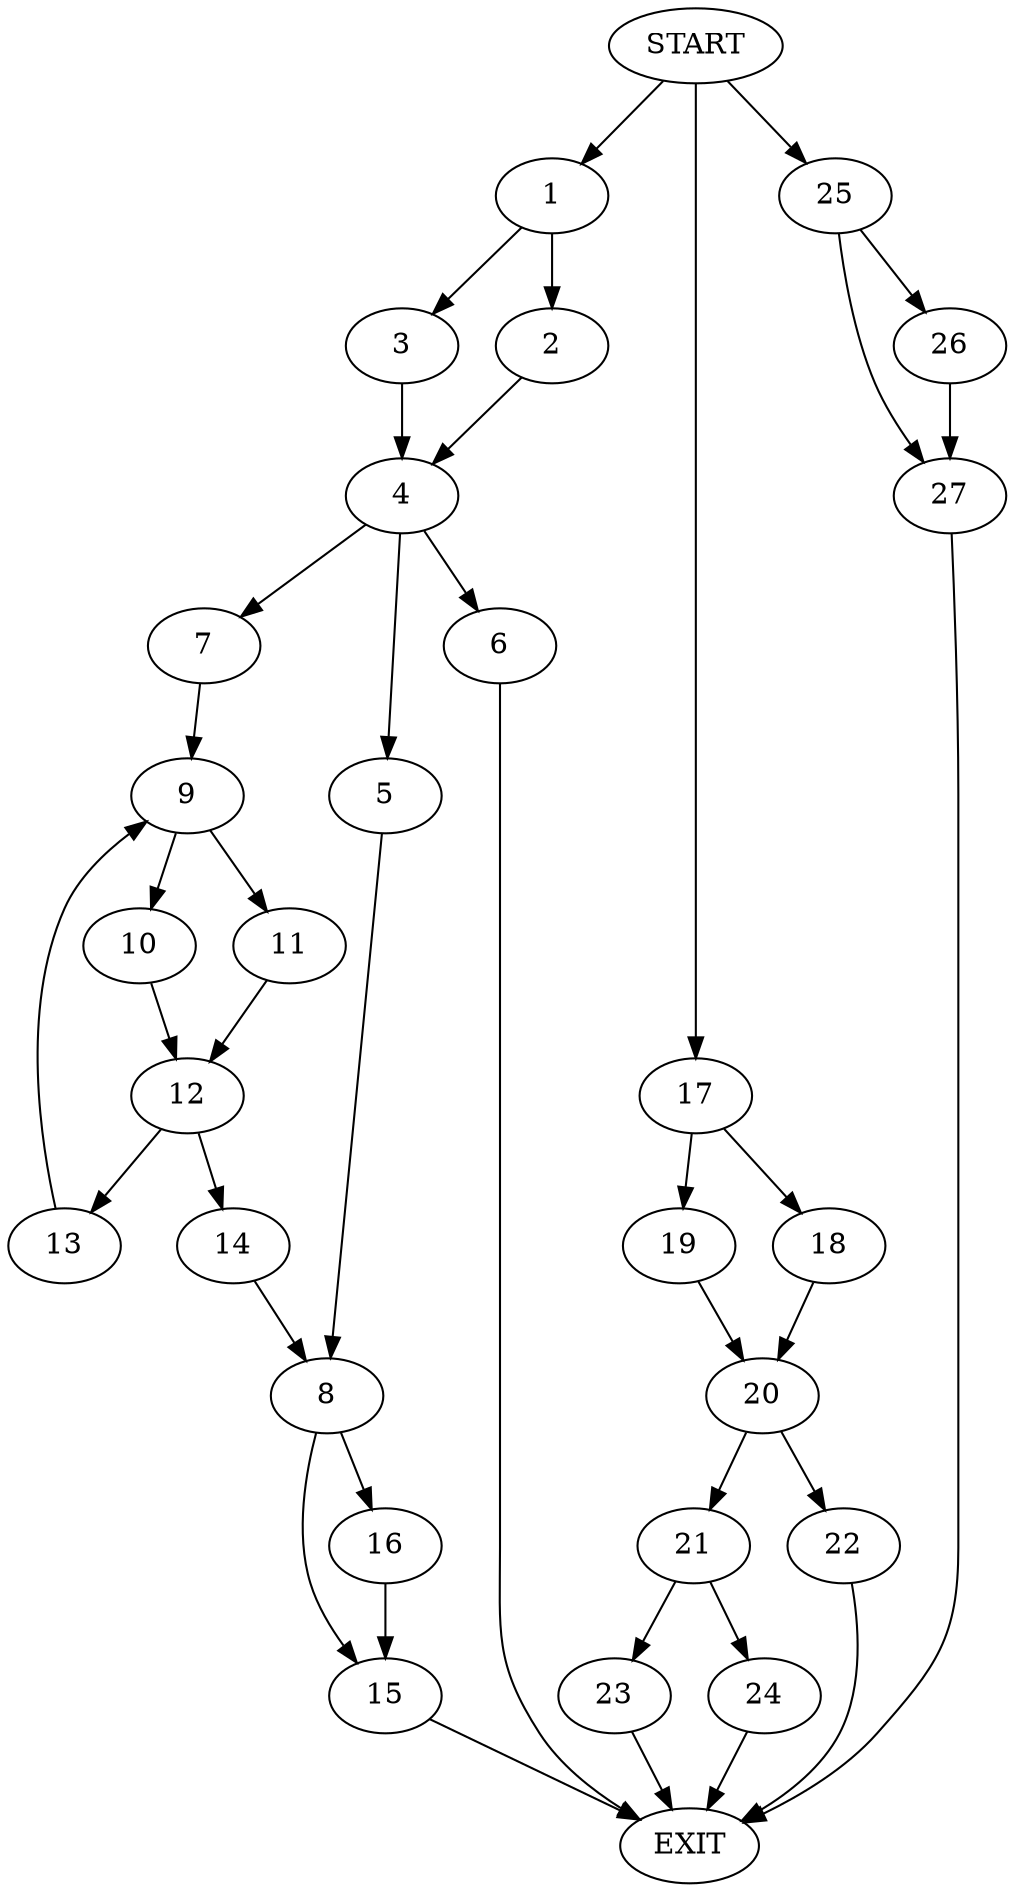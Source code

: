 digraph {
0 [label="START"]
28 [label="EXIT"]
0 -> 1
1 -> 2
1 -> 3
2 -> 4
3 -> 4
4 -> 5
4 -> 6
4 -> 7
5 -> 8
6 -> 28
7 -> 9
9 -> 10
9 -> 11
10 -> 12
11 -> 12
12 -> 13
12 -> 14
13 -> 9
14 -> 8
8 -> 15
8 -> 16
15 -> 28
16 -> 15
0 -> 17
17 -> 18
17 -> 19
18 -> 20
19 -> 20
20 -> 21
20 -> 22
22 -> 28
21 -> 23
21 -> 24
24 -> 28
23 -> 28
0 -> 25
25 -> 26
25 -> 27
26 -> 27
27 -> 28
}
